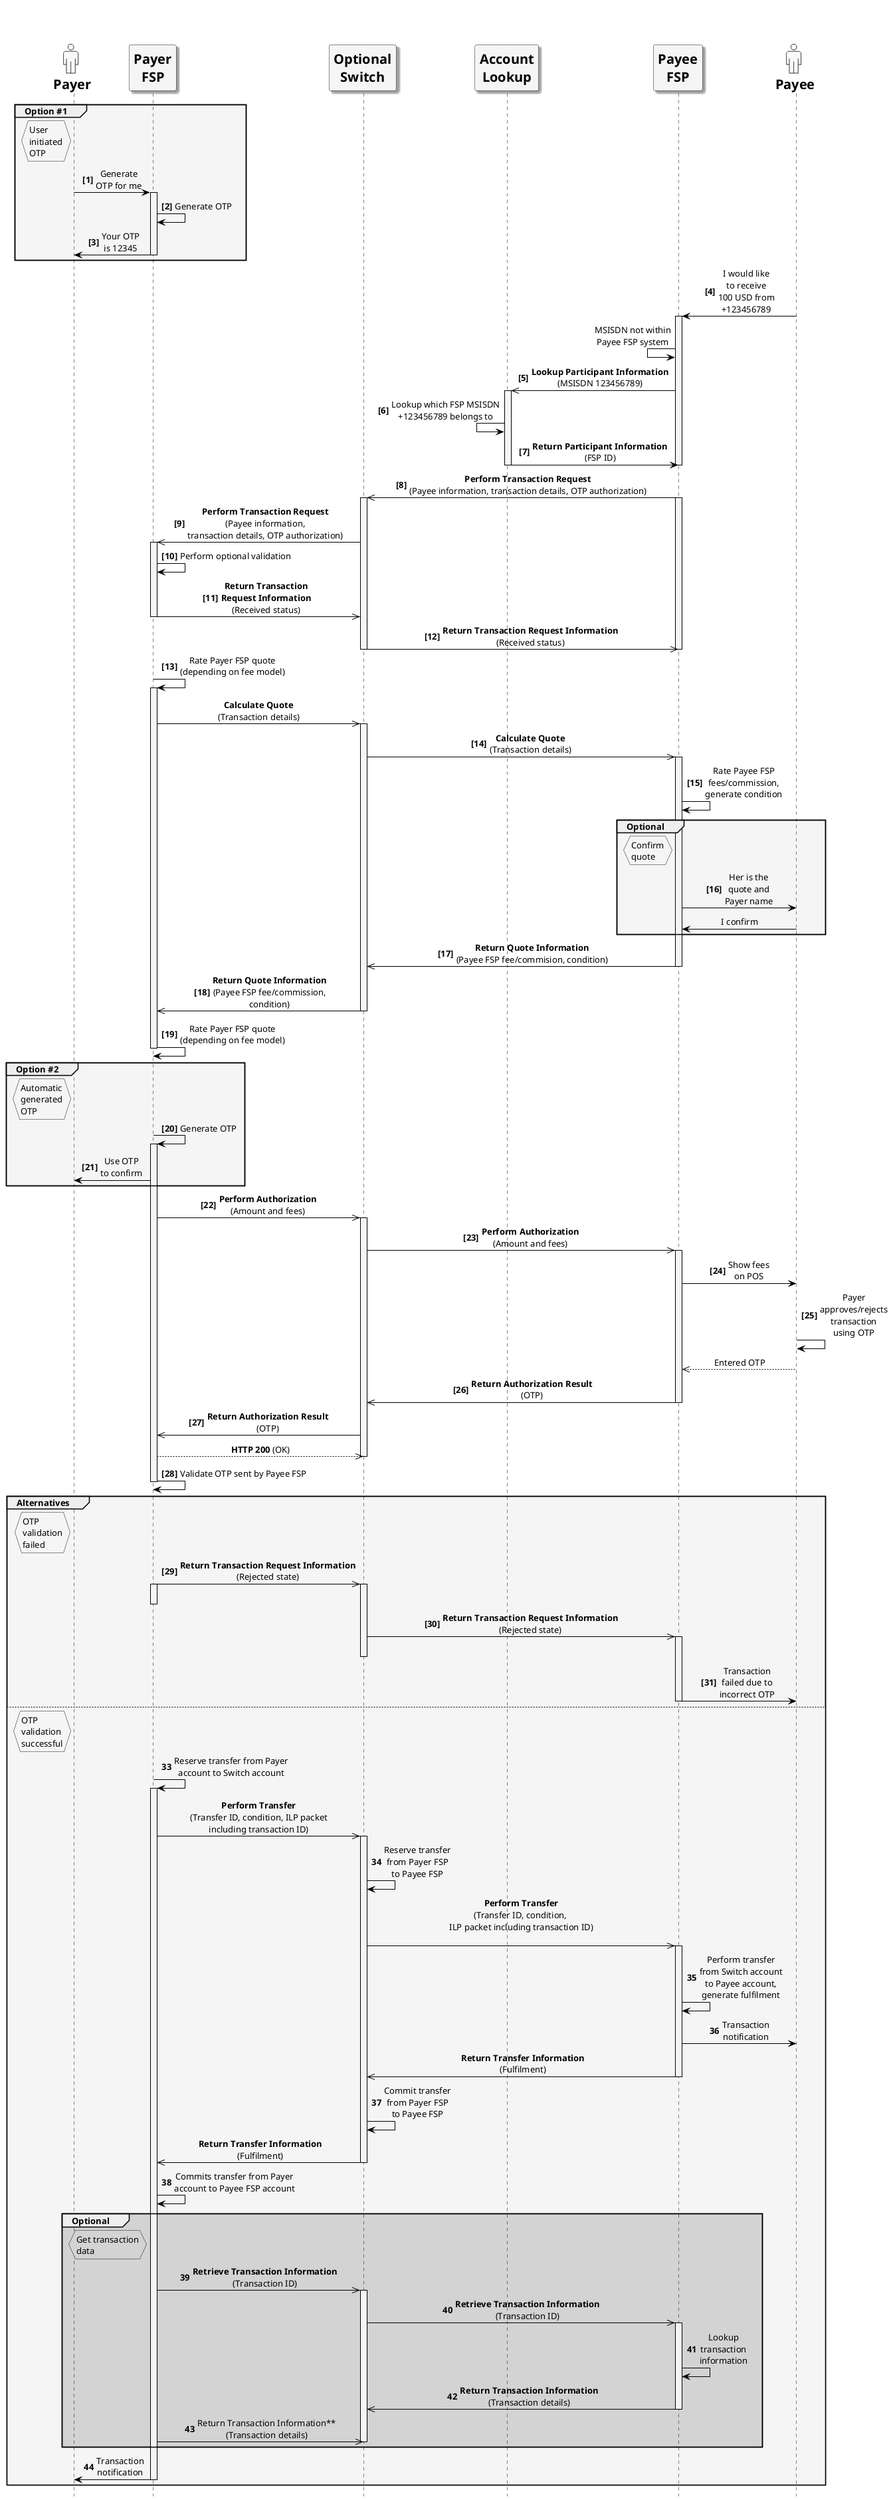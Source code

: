 /'*****
License
--------------
Copyright © 2017 Bill & Melinda Gates Foundation
The Mojaloop files are made available by the Bill & Melinda Gates Foundation under the Apache License, Version 2.0 (the "License") and you may not use these files except in compliance with the License. You may obtain a copy of the License at
http://www.apache.org/licenses/LICENSE-2.0
Unless required by applicable law or agreed to in writing, the Mojaloop files are distributed on an "AS IS" BASIS, WITHOUT WARRANTIES OR CONDITIONS OF ANY KIND, either express or implied. See the License for the specific language governing permissions and limitations under the License.
Contributors
--------------
This is the official list of the Mojaloop project contributors for this file.
Names of the original copyright holders (individuals or organizations)
should be listed with a '*' in the first column. People who have
contributed from an organization can be listed under the organization
that actually holds the copyright for their contributions (see the
Gates Foundation organization for an example). Those individuals should have
their names indented and be marked with a '-'. Email address can be added
optionally within square brackets <email>.
* Gates Foundation
- Name Surname <name.surname@gatesfoundation.com>

* Henk Kodde <henk.kodde@modusbox.com>
--------------
******'/

@startuml

' define actor image
sprite $actor [25x48/16] {
  0000000000010000000000000
  0000000006CAC910000000000
  0000000095101292000000000
  0000000651000119000000000
  0000000B10000018400000000
  0000001A10000016600000000
  0000000B10000017510000000
  000000083100001A210000000
  0000000191000176110000000
  000000003A866A61100000000
  0000000000466211100000000
  0003333333334443333310000
  0088888888888888888892000
  0821111111111111111118200
  8311111111111111111111A00
  A111111111111111111111A20
  A111111111111111111111A20
  A111111111111111111111A20
  A111111111111111111111A20
  A111111111111111111111A20
  A111111111111111111111A20
  A111111111111111111111A20
  A111111111111111111111A20
  A111551111111111138111A20
  A111661111111111139111A20
  A211661111111111139111A20
  A211661111111111139111A20
  A211661111161111139111A20
  A2116611111A2111139111A20
  A2116611111A2111139111A20
  A2116611111A2111139111A20
  A7669611111A211113A666B20
  36669611111A211113A666610
  00016611111A2111139111110
  00006611111A2111139100000
  00006611111A2111139100000
  00006611111A2111139100000
  00006611111A2111139100000
  00006611111A2111139100000
  00006611111A2111139100000
  00006611111A2111139100000
  00006611111A2111139100000
  00006611111A2111139100000
  00006611111A2111139100000
  00006966666B7666679100000
  0000266666666666664100000
  0000000111111111111100000
  0000000000000000000000000
}

' declaring skinparam
skinparam sequenceMessageAlign center
skinparam shadowing false
skinparam defaultFontName Verdana
skinparam monochrome true
skinparam SequenceLifeLineBackgroundColor WhiteSmoke
skinparam SequenceLifeLineBorderColor Black
skinparam ActorFontStyle Bold
skinparam ActorFontSize 20
skinparam ParticipantFontStyle Bold
skinparam ParticipantFontSize 20
skinparam ParticipantBackgroundColor WhiteSmoke
skinparam ArrowColor Black

skinparam actor {
  Bordercolor none
  Backgroundcolor none
  shadowing false
}

skinparam participant {
  shadowing true
}

hide footbox

' declare title
' title Payee-Initiated Transaction using OTP

' Actor Keys:
' participant - FSP(Payer/Payee), Switch and Account Lookup
' actor - Payer/Payee(s)

' declare actors
actor "<$actor>\nPayer" as Payer
participant "Payer\nFSP" as PayerFSP
participant "Optional\nSwitch" as Switch
participant "Account\nLookup" as ALS
participant "Payee\nFSP" as PayeeFSP
actor "<$actor>\nPayee" as Payee

' start flow
autonumber 1 1 "<b>[0]"
Group #Oldlace Option #1
  hnote left of Payer #Oldlace
    User
    initiated
    OTP
  end hnote
  Payer -> PayerFSP: Generate\nOTP for me
  activate PayerFSP
  PayerFSP -> PayerFSP: Generate OTP
  Payer <- PayerFSP: Your OTP\nis 12345
  deactivate PayerFSP
end
PayeeFSP <- Payee: I would like\nto receive\n100 USD from\n+123456789
activate PayeeFSP
autonumber stop
PayeeFSP <- PayeeFSP: MSISDN not within\nPayee FSP system
autonumber resume
ALS <<- PayeeFSP: **Lookup Participant Information**\n(MSISDN 123456789)
activate ALS
ALS <- ALS: Lookup which FSP MSISDN\n+123456789 belongs to
ALS -> PayeeFSP: **Return Participant Information**\n(FSP ID)
deactivate ALS
deactivate PayeeFSP
Switch <<- PayeeFSP: **Perform Transaction Request**\n(Payee information, transaction details, OTP authorization)
activate PayeeFSP
activate Switch
PayerFSP <<- Switch: **Perform Transaction Request**\n(Payee information,\ntransaction details, OTP authorization)
activate PayerFSP
autonumber stop
autonumber resume
PayerFSP -> PayerFSP: Perform optional validation
PayerFSP ->> Switch: **Return Transaction**\n**Request Information**\n(Received status)
deactivate PayerFSP
autonumber resume
Switch ->> PayeeFSP: **Return Transaction Request Information**\n(Received status)
deactivate Switch
deactivate PayeeFSP
PayerFSP -> PayerFSP: Rate Payer FSP quote\n(depending on fee model)
activate PayerFSP
autonumber stop
PayerFSP ->> Switch: **Calculate Quote**\n(Transaction details)
activate Switch
autonumber resume
Switch ->> PayeeFSP: **Calculate Quote**\n(Transaction details)
activate PayeeFSP
PayeeFSP -> PayeeFSP: Rate Payee FSP\nfees/commission,\ngenerate condition
Group #Oldlace Optional
  hnote left of PayeeFSP #Oldlace
    Confirm
    quote
  end hnote
  autonumber resume
  PayeeFSP -> Payee: Her is the\nquote and\nPayer name
  autonumber stop
  PayeeFSP <- Payee: I confirm
end
autonumber resume
Switch <<- PayeeFSP: **Return Quote Information**\n(Payee FSP fee/commision, condition)
deactivate PayeeFSP
PayerFSP <<- Switch: **Return Quote Information**\n(Payee FSP fee/commission,\ncondition)
deactivate Switch
PayerFSP -> PayerFSP: Rate Payer FSP quote\n(depending on fee model)
deactivate PayerFSP
Group #Oldlace Option #2
  hnote left of Payer #Oldlace
    Automatic
    generated
    OTP
  end hnote
  autonumber resume
  PayerFSP -> PayerFSP: Generate OTP
  activate PayerFSP
  Payer <- PayerFSP: Use OTP\nto confirm
end
PayerFSP ->> Switch: **Perform Authorization**\n(Amount and fees)
activate Switch
Switch ->> PayeeFSP: **Perform Authorization**\n(Amount and fees)
activate PayeeFSP
PayeeFSP -> Payee: Show fees\non POS
Payee -> Payee: Payer\napproves/rejects\ntransaction\nusing OTP
autonumber stop
PayeeFSP <<-- Payee: Entered OTP
autonumber resume
Switch <<- PayeeFSP: **Return Authorization Result**\n(OTP)
deactivate PayeeFSP
PayerFSP <<- Switch: **Return Authorization Result**\n(OTP)
autonumber stop
PayerFSP -->> Switch: **HTTP 200** (OK)
deactivate Switch
autonumber resume
PayerFSP -> PayerFSP: Validate OTP sent by Payee FSP
deactivate PayerFSP
Group #Oldlace Alternatives
  hnote left of Payer #Oldlace
    OTP
    validation
    failed
  end hnote
  PayerFSP ->> Switch: **Return Transaction Request Information**\n(Rejected state)
  activate PayerFSP
  activate Switch
  deactivate PayerFSP
  Switch ->> PayeeFSP: **Return Transaction Request Information**\n(Rejected state)
  activate PayeeFSP
  deactivate Switch
  PayeeFSP -> Payee: Transaction\nfailed due to\nincorrect OTP
  deactivate PayeeFSP
  autonumber stop
else
  hnote left of Payer #Oldlace
      OTP
      validation
      successful
  end hnote
  autonumber 33 1
  PayerFSP -> PayerFSP: Reserve transfer from Payer\naccount to Switch account
  activate PayerFSP
  autonumber stop
  PayerFSP ->> Switch: **Perform Transfer**\n(Transfer ID, condition, ILP packet\nincluding transaction ID)
  activate Switch
  autonumber resume
  Switch -> Switch: Reserve transfer\nfrom Payer FSP\nto Payee FSP
  autonumber stop
  Switch ->> PayeeFSP: **Perform Transfer**\n(Transfer ID, condition, \nILP packet including transaction ID)\n
  activate PayeeFSP
  autonumber resume
  PayeeFSP -> PayeeFSP: Perform transfer\nfrom Switch account\nto Payee account,\ngenerate fulfilment
  PayeeFSP -> Payee: Transaction\nnotification
  autonumber stop
  Switch <<- PayeeFSP: **Return Transfer Information**\n(Fulfilment)
  deactivate PayeeFSP
  autonumber resume
  Switch -> Switch: Commit transfer\nfrom Payer FSP\nto Payee FSP
  autonumber stop
  PayerFSP <<- Switch: **Return Transfer Information**\n(Fulfilment)
  deactivate Switch
  autonumber resume
  PayerFSP -> PayerFSP: Commits transfer from Payer\naccount to Payee FSP account
  Group #Lightgrey Optional
    hnote left of PayerFSP #Lightgrey
      Get transaction
      data
    end hnote
    PayerFSP ->> Switch: **Retrieve Transaction Information**\n(Transaction ID)
    activate Switch
    Switch ->> PayeeFSP: **Retrieve Transaction Information**\n(Transaction ID)
    activate PayeeFSP
    PayeeFSP -> PayeeFSP: Lookup\ntransaction\ninformation
    Switch <<- PayeeFSP: **Return Transaction Information**\n(Transaction details)
    deactivate PayeeFSP
    PayerFSP ->> Switch: Return Transaction Information**\n(Transaction details)
    deactivate Switch
  end
  Payer <- PayerFSP: Transaction\nnotification
  deactivate PayerFSP
end
@enduml
